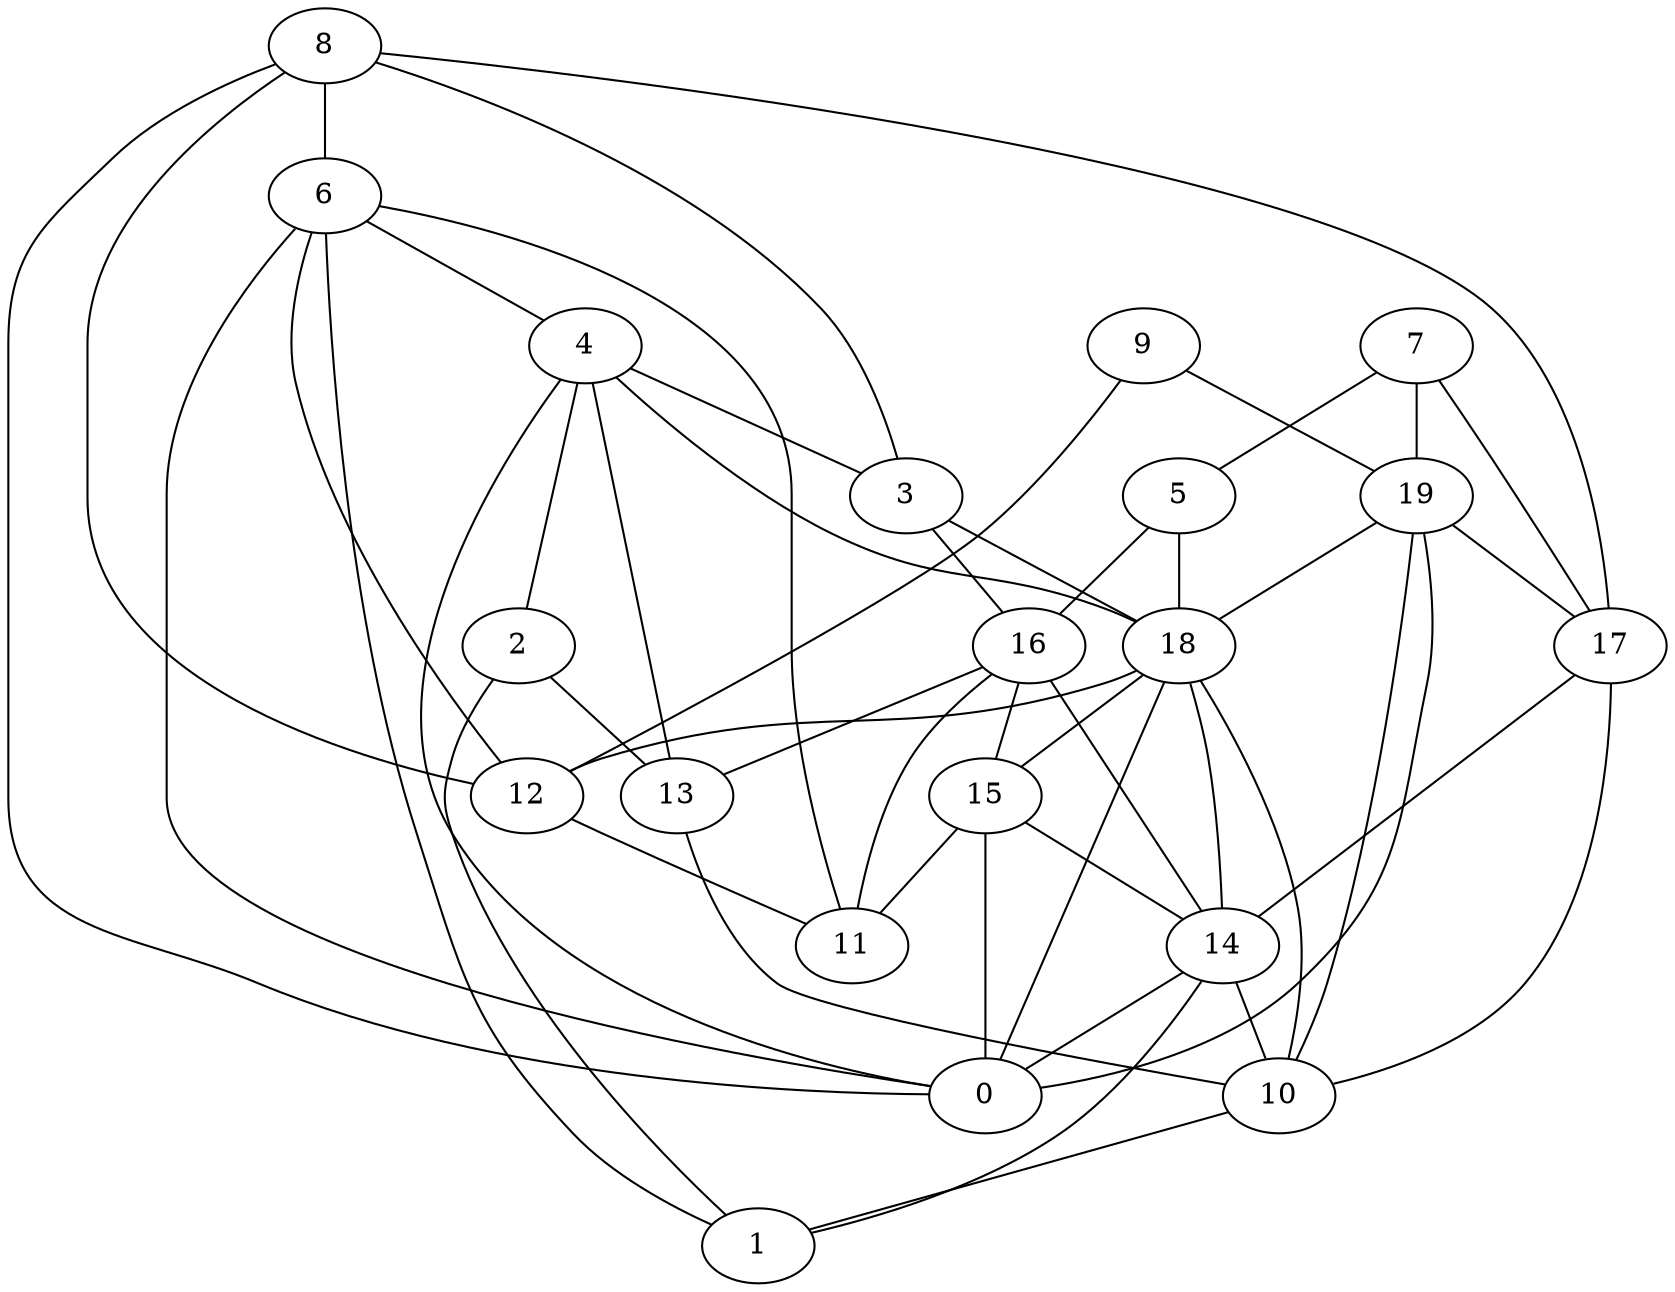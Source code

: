 digraph GG_graph {

subgraph G_graph {
edge [color = black]
"5" -> "16" [dir = none]
"6" -> "0" [dir = none]
"19" -> "10" [dir = none]
"19" -> "18" [dir = none]
"18" -> "15" [dir = none]
"18" -> "12" [dir = none]
"16" -> "13" [dir = none]
"3" -> "16" [dir = none]
"10" -> "1" [dir = none]
"15" -> "11" [dir = none]
"15" -> "0" [dir = none]
"9" -> "12" [dir = none]
"8" -> "17" [dir = none]
"4" -> "2" [dir = none]
"4" -> "3" [dir = none]
"4" -> "18" [dir = none]
"17" -> "10" [dir = none]
"7" -> "19" [dir = none]
"14" -> "10" [dir = none]
"4" -> "13" [dir = none]
"4" -> "0" [dir = none]
"8" -> "6" [dir = none]
"6" -> "1" [dir = none]
"14" -> "1" [dir = none]
"3" -> "18" [dir = none]
"2" -> "13" [dir = none]
"6" -> "12" [dir = none]
"16" -> "11" [dir = none]
"8" -> "12" [dir = none]
"14" -> "0" [dir = none]
"19" -> "0" [dir = none]
"12" -> "11" [dir = none]
"13" -> "10" [dir = none]
"5" -> "18" [dir = none]
"2" -> "1" [dir = none]
"7" -> "5" [dir = none]
"9" -> "19" [dir = none]
"15" -> "14" [dir = none]
"7" -> "17" [dir = none]
"19" -> "17" [dir = none]
"16" -> "14" [dir = none]
"18" -> "14" [dir = none]
"6" -> "11" [dir = none]
"6" -> "4" [dir = none]
"16" -> "15" [dir = none]
"8" -> "3" [dir = none]
"8" -> "0" [dir = none]
"18" -> "10" [dir = none]
"17" -> "14" [dir = none]
"18" -> "0" [dir = none]
}

}
